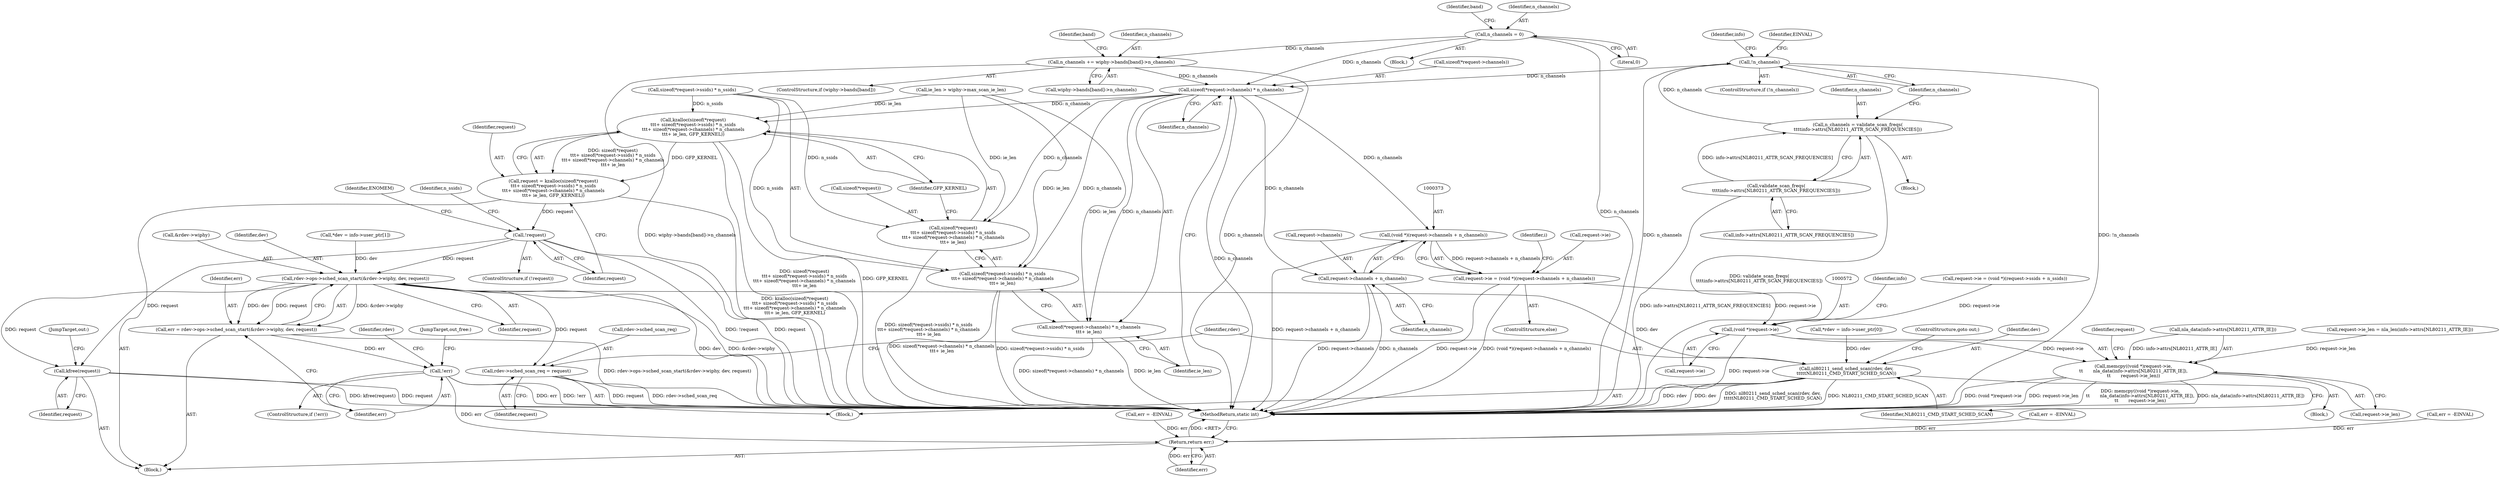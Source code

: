 digraph "0_linux_208c72f4fe44fe09577e7975ba0e7fa0278f3d03@API" {
"1000315" [label="(Call,sizeof(*request->channels) * n_channels)"];
"1000228" [label="(Call,n_channels = 0)"];
"1000221" [label="(Call,!n_channels)"];
"1000212" [label="(Call,n_channels = validate_scan_freqs(\n\t\t\t\tinfo->attrs[NL80211_ATTR_SCAN_FREQUENCIES]))"];
"1000214" [label="(Call,validate_scan_freqs(\n\t\t\t\tinfo->attrs[NL80211_ATTR_SCAN_FREQUENCIES]))"];
"1000246" [label="(Call,n_channels += wiphy->bands[band]->n_channels)"];
"1000301" [label="(Call,kzalloc(sizeof(*request)\n\t\t\t+ sizeof(*request->ssids) * n_ssids\n\t\t\t+ sizeof(*request->channels) * n_channels\n\t\t\t+ ie_len, GFP_KERNEL))"];
"1000299" [label="(Call,request = kzalloc(sizeof(*request)\n\t\t\t+ sizeof(*request->ssids) * n_ssids\n\t\t\t+ sizeof(*request->channels) * n_channels\n\t\t\t+ ie_len, GFP_KERNEL))"];
"1000325" [label="(Call,!request)"];
"1000605" [label="(Call,rdev->ops->sched_scan_start(&rdev->wiphy, dev, request))"];
"1000603" [label="(Call,err = rdev->ops->sched_scan_start(&rdev->wiphy, dev, request))"];
"1000613" [label="(Call,!err)"];
"1000630" [label="(Return,return err;)"];
"1000616" [label="(Call,rdev->sched_scan_req = request)"];
"1000621" [label="(Call,nl80211_send_sched_scan(rdev, dev,\n\t\t\t\t\tNL80211_CMD_START_SCHED_SCAN))"];
"1000627" [label="(Call,kfree(request))"];
"1000302" [label="(Call,sizeof(*request)\n\t\t\t+ sizeof(*request->ssids) * n_ssids\n\t\t\t+ sizeof(*request->channels) * n_channels\n\t\t\t+ ie_len)"];
"1000306" [label="(Call,sizeof(*request->ssids) * n_ssids\n\t\t\t+ sizeof(*request->channels) * n_channels\n\t\t\t+ ie_len)"];
"1000314" [label="(Call,sizeof(*request->channels) * n_channels\n\t\t\t+ ie_len)"];
"1000372" [label="(Call,(void *)(request->channels + n_channels))"];
"1000368" [label="(Call,request->ie = (void *)(request->channels + n_channels))"];
"1000571" [label="(Call,(void *)request->ie)"];
"1000570" [label="(Call,memcpy((void *)request->ie,\n\t\t       nla_data(info->attrs[NL80211_ATTR_IE]),\n\t\t       request->ie_len))"];
"1000374" [label="(Call,request->channels + n_channels)"];
"1000624" [label="(Identifier,NL80211_CMD_START_SCHED_SCAN)"];
"1000246" [label="(Call,n_channels += wiphy->bands[band]->n_channels)"];
"1000228" [label="(Call,n_channels = 0)"];
"1000314" [label="(Call,sizeof(*request->channels) * n_channels\n\t\t\t+ ie_len)"];
"1000613" [label="(Call,!err)"];
"1000570" [label="(Call,memcpy((void *)request->ie,\n\t\t       nla_data(info->attrs[NL80211_ATTR_IE]),\n\t\t       request->ie_len))"];
"1000300" [label="(Identifier,request)"];
"1000614" [label="(Identifier,err)"];
"1000258" [label="(Identifier,info)"];
"1000571" [label="(Call,(void *)request->ie)"];
"1000239" [label="(Identifier,band)"];
"1000106" [label="(Block,)"];
"1000331" [label="(Identifier,n_ssids)"];
"1000378" [label="(Identifier,n_channels)"];
"1000620" [label="(Identifier,request)"];
"1000605" [label="(Call,rdev->ops->sched_scan_start(&rdev->wiphy, dev, request))"];
"1000560" [label="(Call,request->ie_len = nla_len(info->attrs[NL80211_ATTR_IE]))"];
"1000212" [label="(Call,n_channels = validate_scan_freqs(\n\t\t\t\tinfo->attrs[NL80211_ATTR_SCAN_FREQUENCIES]))"];
"1000610" [label="(Identifier,dev)"];
"1000576" [label="(Call,nla_data(info->attrs[NL80211_ATTR_IE]))"];
"1000615" [label="(Block,)"];
"1000302" [label="(Call,sizeof(*request)\n\t\t\t+ sizeof(*request->ssids) * n_ssids\n\t\t\t+ sizeof(*request->channels) * n_channels\n\t\t\t+ ie_len)"];
"1000213" [label="(Identifier,n_channels)"];
"1000579" [label="(Identifier,info)"];
"1000375" [label="(Call,request->channels)"];
"1000325" [label="(Call,!request)"];
"1000627" [label="(Call,kfree(request))"];
"1000233" [label="(Identifier,band)"];
"1000240" [label="(ControlStructure,if (wiphy->bands[band]))"];
"1000222" [label="(Identifier,n_channels)"];
"1000229" [label="(Identifier,n_channels)"];
"1000220" [label="(ControlStructure,if (!n_channels))"];
"1000324" [label="(ControlStructure,if (!request))"];
"1000582" [label="(Call,request->ie_len)"];
"1000303" [label="(Call,sizeof(*request))"];
"1000214" [label="(Call,validate_scan_freqs(\n\t\t\t\tinfo->attrs[NL80211_ATTR_SCAN_FREQUENCIES]))"];
"1000612" [label="(ControlStructure,if (!err))"];
"1000631" [label="(Identifier,err)"];
"1000117" [label="(Call,*dev = info->user_ptr[1])"];
"1000323" [label="(Identifier,GFP_KERNEL)"];
"1000315" [label="(Call,sizeof(*request->channels) * n_channels)"];
"1000621" [label="(Call,nl80211_send_sched_scan(rdev, dev,\n\t\t\t\t\tNL80211_CMD_START_SCHED_SCAN))"];
"1000559" [label="(Block,)"];
"1000374" [label="(Call,request->channels + n_channels)"];
"1000630" [label="(Return,return err;)"];
"1000356" [label="(Call,request->ie = (void *)(request->ssids + n_ssids))"];
"1000626" [label="(JumpTarget,out_free:)"];
"1000211" [label="(Block,)"];
"1000492" [label="(Call,err = -EINVAL)"];
"1000367" [label="(ControlStructure,else)"];
"1000326" [label="(Identifier,request)"];
"1000225" [label="(Identifier,EINVAL)"];
"1000329" [label="(Identifier,ENOMEM)"];
"1000604" [label="(Identifier,err)"];
"1000617" [label="(Call,rdev->sched_scan_req)"];
"1000248" [label="(Call,wiphy->bands[band]->n_channels)"];
"1000307" [label="(Call,sizeof(*request->ssids) * n_ssids)"];
"1000623" [label="(Identifier,dev)"];
"1000587" [label="(Identifier,request)"];
"1000611" [label="(Identifier,request)"];
"1000380" [label="(Identifier,i)"];
"1000299" [label="(Call,request = kzalloc(sizeof(*request)\n\t\t\t+ sizeof(*request->ssids) * n_ssids\n\t\t\t+ sizeof(*request->channels) * n_channels\n\t\t\t+ ie_len, GFP_KERNEL))"];
"1000603" [label="(Call,err = rdev->ops->sched_scan_start(&rdev->wiphy, dev, request))"];
"1000291" [label="(Call,ie_len > wiphy->max_scan_ie_len)"];
"1000109" [label="(Call,*rdev = info->user_ptr[0])"];
"1000372" [label="(Call,(void *)(request->channels + n_channels))"];
"1000369" [label="(Call,request->ie)"];
"1000321" [label="(Identifier,n_channels)"];
"1000618" [label="(Identifier,rdev)"];
"1000316" [label="(Call,sizeof(*request->channels))"];
"1000227" [label="(Block,)"];
"1000622" [label="(Identifier,rdev)"];
"1000301" [label="(Call,kzalloc(sizeof(*request)\n\t\t\t+ sizeof(*request->ssids) * n_ssids\n\t\t\t+ sizeof(*request->channels) * n_channels\n\t\t\t+ ie_len, GFP_KERNEL))"];
"1000628" [label="(Identifier,request)"];
"1000632" [label="(MethodReturn,static int)"];
"1000606" [label="(Call,&rdev->wiphy)"];
"1000221" [label="(Call,!n_channels)"];
"1000230" [label="(Literal,0)"];
"1000401" [label="(Call,err = -EINVAL)"];
"1000629" [label="(JumpTarget,out:)"];
"1000573" [label="(Call,request->ie)"];
"1000306" [label="(Call,sizeof(*request->ssids) * n_ssids\n\t\t\t+ sizeof(*request->channels) * n_channels\n\t\t\t+ ie_len)"];
"1000524" [label="(Call,err = -EINVAL)"];
"1000247" [label="(Identifier,n_channels)"];
"1000322" [label="(Identifier,ie_len)"];
"1000616" [label="(Call,rdev->sched_scan_req = request)"];
"1000625" [label="(ControlStructure,goto out;)"];
"1000368" [label="(Call,request->ie = (void *)(request->channels + n_channels))"];
"1000215" [label="(Call,info->attrs[NL80211_ATTR_SCAN_FREQUENCIES])"];
"1000315" -> "1000314"  [label="AST: "];
"1000315" -> "1000321"  [label="CFG: "];
"1000316" -> "1000315"  [label="AST: "];
"1000321" -> "1000315"  [label="AST: "];
"1000322" -> "1000315"  [label="CFG: "];
"1000315" -> "1000632"  [label="DDG: n_channels"];
"1000315" -> "1000301"  [label="DDG: n_channels"];
"1000315" -> "1000302"  [label="DDG: n_channels"];
"1000315" -> "1000306"  [label="DDG: n_channels"];
"1000315" -> "1000314"  [label="DDG: n_channels"];
"1000228" -> "1000315"  [label="DDG: n_channels"];
"1000221" -> "1000315"  [label="DDG: n_channels"];
"1000246" -> "1000315"  [label="DDG: n_channels"];
"1000315" -> "1000372"  [label="DDG: n_channels"];
"1000315" -> "1000374"  [label="DDG: n_channels"];
"1000228" -> "1000227"  [label="AST: "];
"1000228" -> "1000230"  [label="CFG: "];
"1000229" -> "1000228"  [label="AST: "];
"1000230" -> "1000228"  [label="AST: "];
"1000233" -> "1000228"  [label="CFG: "];
"1000228" -> "1000632"  [label="DDG: n_channels"];
"1000228" -> "1000246"  [label="DDG: n_channels"];
"1000221" -> "1000220"  [label="AST: "];
"1000221" -> "1000222"  [label="CFG: "];
"1000222" -> "1000221"  [label="AST: "];
"1000225" -> "1000221"  [label="CFG: "];
"1000258" -> "1000221"  [label="CFG: "];
"1000221" -> "1000632"  [label="DDG: !n_channels"];
"1000221" -> "1000632"  [label="DDG: n_channels"];
"1000212" -> "1000221"  [label="DDG: n_channels"];
"1000212" -> "1000211"  [label="AST: "];
"1000212" -> "1000214"  [label="CFG: "];
"1000213" -> "1000212"  [label="AST: "];
"1000214" -> "1000212"  [label="AST: "];
"1000222" -> "1000212"  [label="CFG: "];
"1000212" -> "1000632"  [label="DDG: validate_scan_freqs(\n\t\t\t\tinfo->attrs[NL80211_ATTR_SCAN_FREQUENCIES])"];
"1000214" -> "1000212"  [label="DDG: info->attrs[NL80211_ATTR_SCAN_FREQUENCIES]"];
"1000214" -> "1000215"  [label="CFG: "];
"1000215" -> "1000214"  [label="AST: "];
"1000214" -> "1000632"  [label="DDG: info->attrs[NL80211_ATTR_SCAN_FREQUENCIES]"];
"1000246" -> "1000240"  [label="AST: "];
"1000246" -> "1000248"  [label="CFG: "];
"1000247" -> "1000246"  [label="AST: "];
"1000248" -> "1000246"  [label="AST: "];
"1000239" -> "1000246"  [label="CFG: "];
"1000246" -> "1000632"  [label="DDG: wiphy->bands[band]->n_channels"];
"1000246" -> "1000632"  [label="DDG: n_channels"];
"1000301" -> "1000299"  [label="AST: "];
"1000301" -> "1000323"  [label="CFG: "];
"1000302" -> "1000301"  [label="AST: "];
"1000323" -> "1000301"  [label="AST: "];
"1000299" -> "1000301"  [label="CFG: "];
"1000301" -> "1000632"  [label="DDG: sizeof(*request)\n\t\t\t+ sizeof(*request->ssids) * n_ssids\n\t\t\t+ sizeof(*request->channels) * n_channels\n\t\t\t+ ie_len"];
"1000301" -> "1000632"  [label="DDG: GFP_KERNEL"];
"1000301" -> "1000299"  [label="DDG: sizeof(*request)\n\t\t\t+ sizeof(*request->ssids) * n_ssids\n\t\t\t+ sizeof(*request->channels) * n_channels\n\t\t\t+ ie_len"];
"1000301" -> "1000299"  [label="DDG: GFP_KERNEL"];
"1000307" -> "1000301"  [label="DDG: n_ssids"];
"1000291" -> "1000301"  [label="DDG: ie_len"];
"1000299" -> "1000106"  [label="AST: "];
"1000300" -> "1000299"  [label="AST: "];
"1000326" -> "1000299"  [label="CFG: "];
"1000299" -> "1000632"  [label="DDG: kzalloc(sizeof(*request)\n\t\t\t+ sizeof(*request->ssids) * n_ssids\n\t\t\t+ sizeof(*request->channels) * n_channels\n\t\t\t+ ie_len, GFP_KERNEL)"];
"1000299" -> "1000325"  [label="DDG: request"];
"1000325" -> "1000324"  [label="AST: "];
"1000325" -> "1000326"  [label="CFG: "];
"1000326" -> "1000325"  [label="AST: "];
"1000329" -> "1000325"  [label="CFG: "];
"1000331" -> "1000325"  [label="CFG: "];
"1000325" -> "1000632"  [label="DDG: request"];
"1000325" -> "1000632"  [label="DDG: !request"];
"1000325" -> "1000605"  [label="DDG: request"];
"1000325" -> "1000627"  [label="DDG: request"];
"1000605" -> "1000603"  [label="AST: "];
"1000605" -> "1000611"  [label="CFG: "];
"1000606" -> "1000605"  [label="AST: "];
"1000610" -> "1000605"  [label="AST: "];
"1000611" -> "1000605"  [label="AST: "];
"1000603" -> "1000605"  [label="CFG: "];
"1000605" -> "1000632"  [label="DDG: dev"];
"1000605" -> "1000632"  [label="DDG: &rdev->wiphy"];
"1000605" -> "1000603"  [label="DDG: &rdev->wiphy"];
"1000605" -> "1000603"  [label="DDG: dev"];
"1000605" -> "1000603"  [label="DDG: request"];
"1000117" -> "1000605"  [label="DDG: dev"];
"1000605" -> "1000616"  [label="DDG: request"];
"1000605" -> "1000621"  [label="DDG: dev"];
"1000605" -> "1000627"  [label="DDG: request"];
"1000603" -> "1000106"  [label="AST: "];
"1000604" -> "1000603"  [label="AST: "];
"1000614" -> "1000603"  [label="CFG: "];
"1000603" -> "1000632"  [label="DDG: rdev->ops->sched_scan_start(&rdev->wiphy, dev, request)"];
"1000603" -> "1000613"  [label="DDG: err"];
"1000613" -> "1000612"  [label="AST: "];
"1000613" -> "1000614"  [label="CFG: "];
"1000614" -> "1000613"  [label="AST: "];
"1000618" -> "1000613"  [label="CFG: "];
"1000626" -> "1000613"  [label="CFG: "];
"1000613" -> "1000632"  [label="DDG: err"];
"1000613" -> "1000632"  [label="DDG: !err"];
"1000613" -> "1000630"  [label="DDG: err"];
"1000630" -> "1000106"  [label="AST: "];
"1000630" -> "1000631"  [label="CFG: "];
"1000631" -> "1000630"  [label="AST: "];
"1000632" -> "1000630"  [label="CFG: "];
"1000630" -> "1000632"  [label="DDG: <RET>"];
"1000631" -> "1000630"  [label="DDG: err"];
"1000524" -> "1000630"  [label="DDG: err"];
"1000401" -> "1000630"  [label="DDG: err"];
"1000492" -> "1000630"  [label="DDG: err"];
"1000616" -> "1000615"  [label="AST: "];
"1000616" -> "1000620"  [label="CFG: "];
"1000617" -> "1000616"  [label="AST: "];
"1000620" -> "1000616"  [label="AST: "];
"1000622" -> "1000616"  [label="CFG: "];
"1000616" -> "1000632"  [label="DDG: rdev->sched_scan_req"];
"1000616" -> "1000632"  [label="DDG: request"];
"1000621" -> "1000615"  [label="AST: "];
"1000621" -> "1000624"  [label="CFG: "];
"1000622" -> "1000621"  [label="AST: "];
"1000623" -> "1000621"  [label="AST: "];
"1000624" -> "1000621"  [label="AST: "];
"1000625" -> "1000621"  [label="CFG: "];
"1000621" -> "1000632"  [label="DDG: rdev"];
"1000621" -> "1000632"  [label="DDG: dev"];
"1000621" -> "1000632"  [label="DDG: nl80211_send_sched_scan(rdev, dev,\n\t\t\t\t\tNL80211_CMD_START_SCHED_SCAN)"];
"1000621" -> "1000632"  [label="DDG: NL80211_CMD_START_SCHED_SCAN"];
"1000109" -> "1000621"  [label="DDG: rdev"];
"1000627" -> "1000106"  [label="AST: "];
"1000627" -> "1000628"  [label="CFG: "];
"1000628" -> "1000627"  [label="AST: "];
"1000629" -> "1000627"  [label="CFG: "];
"1000627" -> "1000632"  [label="DDG: kfree(request)"];
"1000627" -> "1000632"  [label="DDG: request"];
"1000302" -> "1000306"  [label="CFG: "];
"1000303" -> "1000302"  [label="AST: "];
"1000306" -> "1000302"  [label="AST: "];
"1000323" -> "1000302"  [label="CFG: "];
"1000302" -> "1000632"  [label="DDG: sizeof(*request->ssids) * n_ssids\n\t\t\t+ sizeof(*request->channels) * n_channels\n\t\t\t+ ie_len"];
"1000307" -> "1000302"  [label="DDG: n_ssids"];
"1000291" -> "1000302"  [label="DDG: ie_len"];
"1000306" -> "1000314"  [label="CFG: "];
"1000307" -> "1000306"  [label="AST: "];
"1000314" -> "1000306"  [label="AST: "];
"1000306" -> "1000632"  [label="DDG: sizeof(*request->ssids) * n_ssids"];
"1000306" -> "1000632"  [label="DDG: sizeof(*request->channels) * n_channels\n\t\t\t+ ie_len"];
"1000307" -> "1000306"  [label="DDG: n_ssids"];
"1000291" -> "1000306"  [label="DDG: ie_len"];
"1000314" -> "1000322"  [label="CFG: "];
"1000322" -> "1000314"  [label="AST: "];
"1000314" -> "1000632"  [label="DDG: sizeof(*request->channels) * n_channels"];
"1000314" -> "1000632"  [label="DDG: ie_len"];
"1000291" -> "1000314"  [label="DDG: ie_len"];
"1000372" -> "1000368"  [label="AST: "];
"1000372" -> "1000374"  [label="CFG: "];
"1000373" -> "1000372"  [label="AST: "];
"1000374" -> "1000372"  [label="AST: "];
"1000368" -> "1000372"  [label="CFG: "];
"1000372" -> "1000632"  [label="DDG: request->channels + n_channels"];
"1000372" -> "1000368"  [label="DDG: request->channels + n_channels"];
"1000368" -> "1000367"  [label="AST: "];
"1000369" -> "1000368"  [label="AST: "];
"1000380" -> "1000368"  [label="CFG: "];
"1000368" -> "1000632"  [label="DDG: request->ie"];
"1000368" -> "1000632"  [label="DDG: (void *)(request->channels + n_channels)"];
"1000368" -> "1000571"  [label="DDG: request->ie"];
"1000571" -> "1000570"  [label="AST: "];
"1000571" -> "1000573"  [label="CFG: "];
"1000572" -> "1000571"  [label="AST: "];
"1000573" -> "1000571"  [label="AST: "];
"1000579" -> "1000571"  [label="CFG: "];
"1000571" -> "1000632"  [label="DDG: request->ie"];
"1000571" -> "1000570"  [label="DDG: request->ie"];
"1000356" -> "1000571"  [label="DDG: request->ie"];
"1000570" -> "1000559"  [label="AST: "];
"1000570" -> "1000582"  [label="CFG: "];
"1000576" -> "1000570"  [label="AST: "];
"1000582" -> "1000570"  [label="AST: "];
"1000587" -> "1000570"  [label="CFG: "];
"1000570" -> "1000632"  [label="DDG: (void *)request->ie"];
"1000570" -> "1000632"  [label="DDG: request->ie_len"];
"1000570" -> "1000632"  [label="DDG: memcpy((void *)request->ie,\n\t\t       nla_data(info->attrs[NL80211_ATTR_IE]),\n\t\t       request->ie_len)"];
"1000570" -> "1000632"  [label="DDG: nla_data(info->attrs[NL80211_ATTR_IE])"];
"1000576" -> "1000570"  [label="DDG: info->attrs[NL80211_ATTR_IE]"];
"1000560" -> "1000570"  [label="DDG: request->ie_len"];
"1000374" -> "1000378"  [label="CFG: "];
"1000375" -> "1000374"  [label="AST: "];
"1000378" -> "1000374"  [label="AST: "];
"1000374" -> "1000632"  [label="DDG: request->channels"];
"1000374" -> "1000632"  [label="DDG: n_channels"];
}
